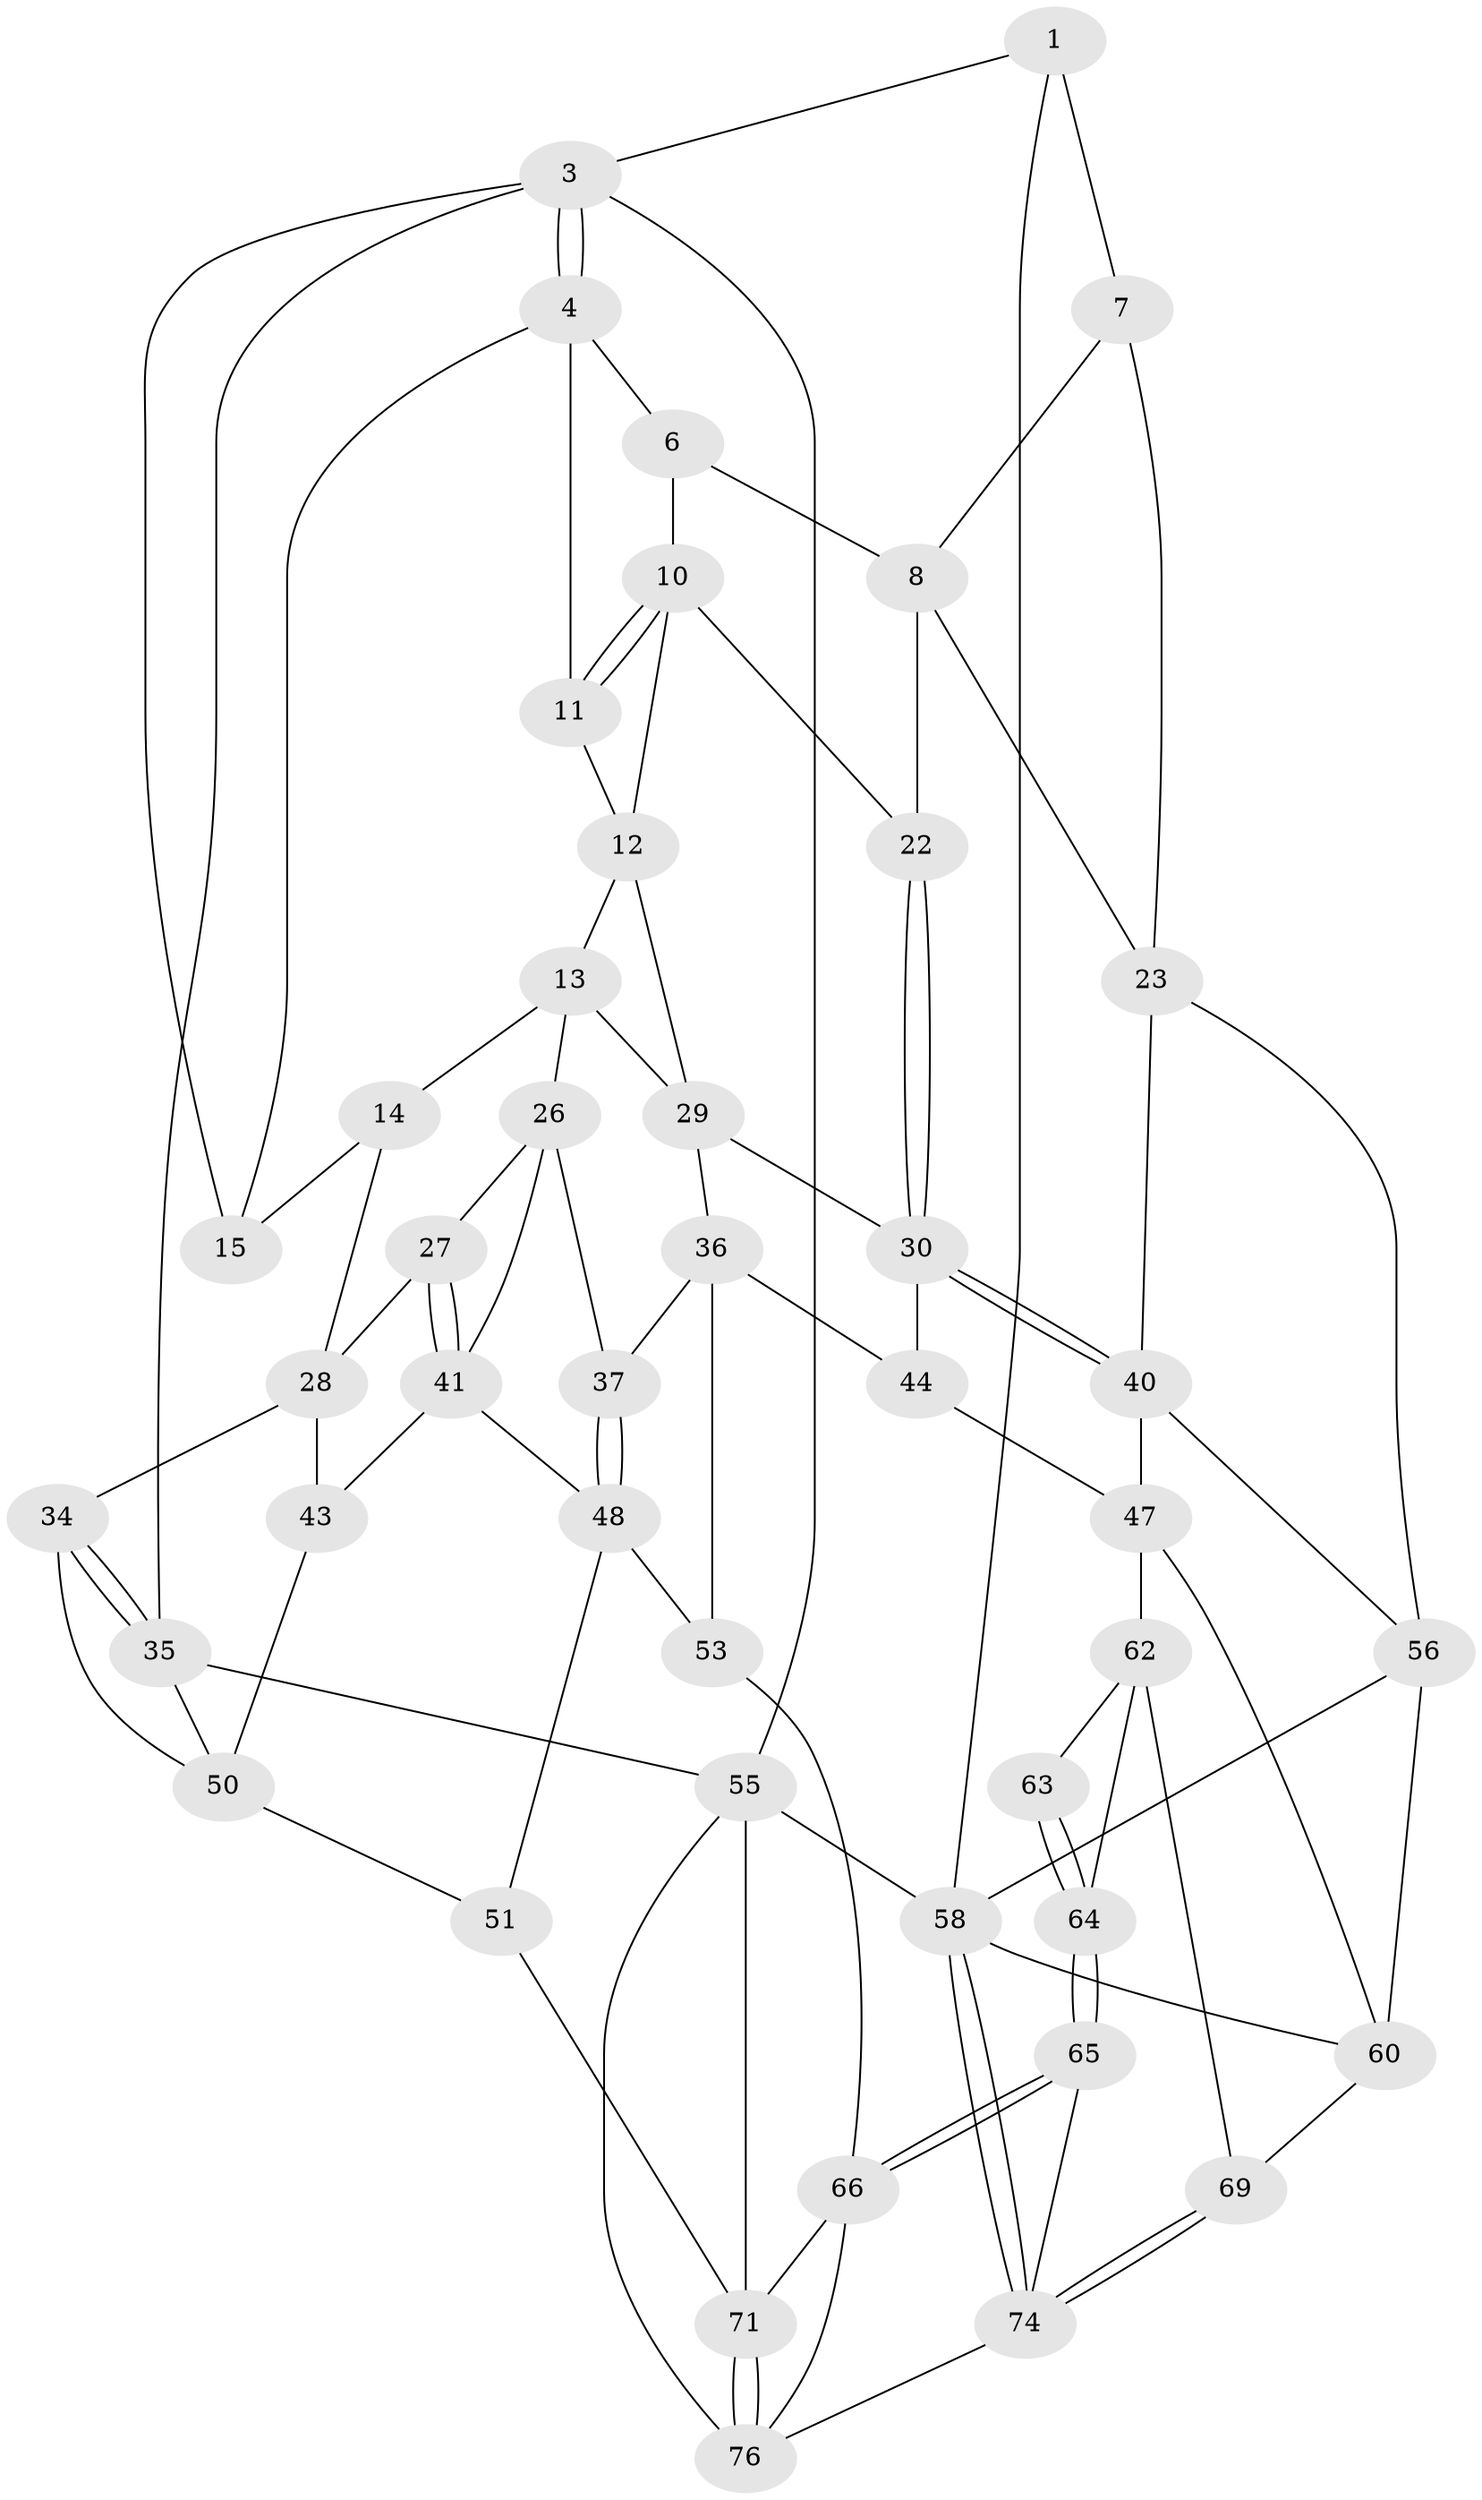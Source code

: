 // original degree distribution, {3: 0.02564102564102564, 6: 0.21794871794871795, 5: 0.5128205128205128, 4: 0.24358974358974358}
// Generated by graph-tools (version 1.1) at 2025/42/03/06/25 10:42:32]
// undirected, 45 vertices, 95 edges
graph export_dot {
graph [start="1"]
  node [color=gray90,style=filled];
  1 [pos="+0.8091355609520329+0",super="+2"];
  3 [pos="+0+0",super="+16"];
  4 [pos="+0.5011909294374285+0",super="+5"];
  6 [pos="+0.6972804612601382+0",super="+9"];
  7 [pos="+0.9421813189525737+0.10954687145128841",super="+18"];
  8 [pos="+0.8937267712571916+0.14959400657742947",super="+21"];
  10 [pos="+0.7563108911323252+0.19361892875164075",super="+20"];
  11 [pos="+0.5722976012254363+0"];
  12 [pos="+0.6612781624787586+0.1735144736101536",super="+19"];
  13 [pos="+0.4690541638901837+0.16184696959434078",super="+25"];
  14 [pos="+0.4420788924652402+0.1178396808244825",super="+24"];
  15 [pos="+0.4619885151445067+0",super="+17"];
  22 [pos="+0.8166961599125301+0.3507111465293572"];
  23 [pos="+1+0.40412843184641634",super="+39"];
  26 [pos="+0.48449250508243746+0.323940628704446",super="+38"];
  27 [pos="+0.35832747767850837+0.37960905255904237"];
  28 [pos="+0.27334008202645393+0.35993503245200464",super="+33"];
  29 [pos="+0.5974751832533994+0.3178091281040537",super="+32"];
  30 [pos="+0.8134036745076586+0.37788754334862007",super="+31"];
  34 [pos="+0+0.4425320383252906"];
  35 [pos="+0+0.43759996563522496",super="+54"];
  36 [pos="+0.5883822807281738+0.5180683619017746",super="+45"];
  37 [pos="+0.49666521283654236+0.49728384466436587"];
  40 [pos="+0.9765374149033248+0.4680511920154711",super="+46"];
  41 [pos="+0.41016752500365367+0.47471601275635217",super="+42"];
  43 [pos="+0.24834754385018165+0.4966488066082668"];
  44 [pos="+0.6951021765469506+0.6287619221015839"];
  47 [pos="+0.7147290222840624+0.636460433759692",super="+61"];
  48 [pos="+0.3763567346511612+0.6882628728449915",super="+49"];
  50 [pos="+0.15273419323514148+0.5623056945843443",super="+52"];
  51 [pos="+0.27002750132125497+0.7978352309672473"];
  53 [pos="+0.6046670499717847+0.6929535555092052"];
  55 [pos="+0+1",super="+77"];
  56 [pos="+1+0.6469917872459862",super="+57"];
  58 [pos="+1+1",super="+59"];
  60 [pos="+0.9173166665104227+0.7783469419147478",super="+70"];
  62 [pos="+0.7660681100795383+0.7558513058947308",super="+68"];
  63 [pos="+0.7435700673756042+0.8220632686447329"];
  64 [pos="+0.676518877207777+0.9298443908116806",super="+73"];
  65 [pos="+0.6568452780405228+0.9433645218470385"];
  66 [pos="+0.6072803986075077+0.8856608018018816",super="+67"];
  69 [pos="+0.9037946704546723+0.9083828979982459"];
  71 [pos="+0.4046603831552215+0.8817916991751256",super="+72"];
  74 [pos="+0.8375101208297362+1",super="+75"];
  76 [pos="+0.45724213921063656+0.9989704798454992",super="+78"];
  1 -- 7 [weight=2];
  1 -- 3;
  1 -- 58;
  3 -- 4;
  3 -- 4;
  3 -- 55;
  3 -- 35;
  3 -- 15;
  4 -- 15;
  4 -- 11;
  4 -- 6;
  6 -- 8;
  6 -- 10;
  7 -- 8;
  7 -- 23;
  8 -- 22;
  8 -- 23;
  10 -- 11;
  10 -- 11;
  10 -- 22;
  10 -- 12;
  11 -- 12;
  12 -- 13;
  12 -- 29;
  13 -- 14;
  13 -- 26;
  13 -- 29;
  14 -- 15 [weight=2];
  14 -- 28;
  22 -- 30;
  22 -- 30;
  23 -- 40;
  23 -- 56;
  26 -- 27;
  26 -- 41;
  26 -- 37;
  27 -- 28;
  27 -- 41;
  27 -- 41;
  28 -- 34;
  28 -- 43;
  29 -- 36;
  29 -- 30;
  30 -- 40;
  30 -- 40;
  30 -- 44;
  34 -- 35;
  34 -- 35;
  34 -- 50;
  35 -- 55;
  35 -- 50;
  36 -- 37;
  36 -- 53;
  36 -- 44;
  37 -- 48;
  37 -- 48;
  40 -- 56;
  40 -- 47;
  41 -- 43;
  41 -- 48;
  43 -- 50;
  44 -- 47;
  47 -- 60;
  47 -- 62;
  48 -- 53;
  48 -- 51;
  50 -- 51;
  51 -- 71;
  53 -- 66;
  55 -- 58;
  55 -- 71;
  55 -- 76;
  56 -- 58;
  56 -- 60;
  58 -- 74;
  58 -- 74;
  58 -- 60;
  60 -- 69;
  62 -- 63;
  62 -- 64;
  62 -- 69;
  63 -- 64 [weight=2];
  63 -- 64;
  64 -- 65;
  64 -- 65;
  65 -- 66;
  65 -- 66;
  65 -- 74;
  66 -- 76;
  66 -- 71;
  69 -- 74;
  69 -- 74;
  71 -- 76;
  71 -- 76;
  74 -- 76;
}
